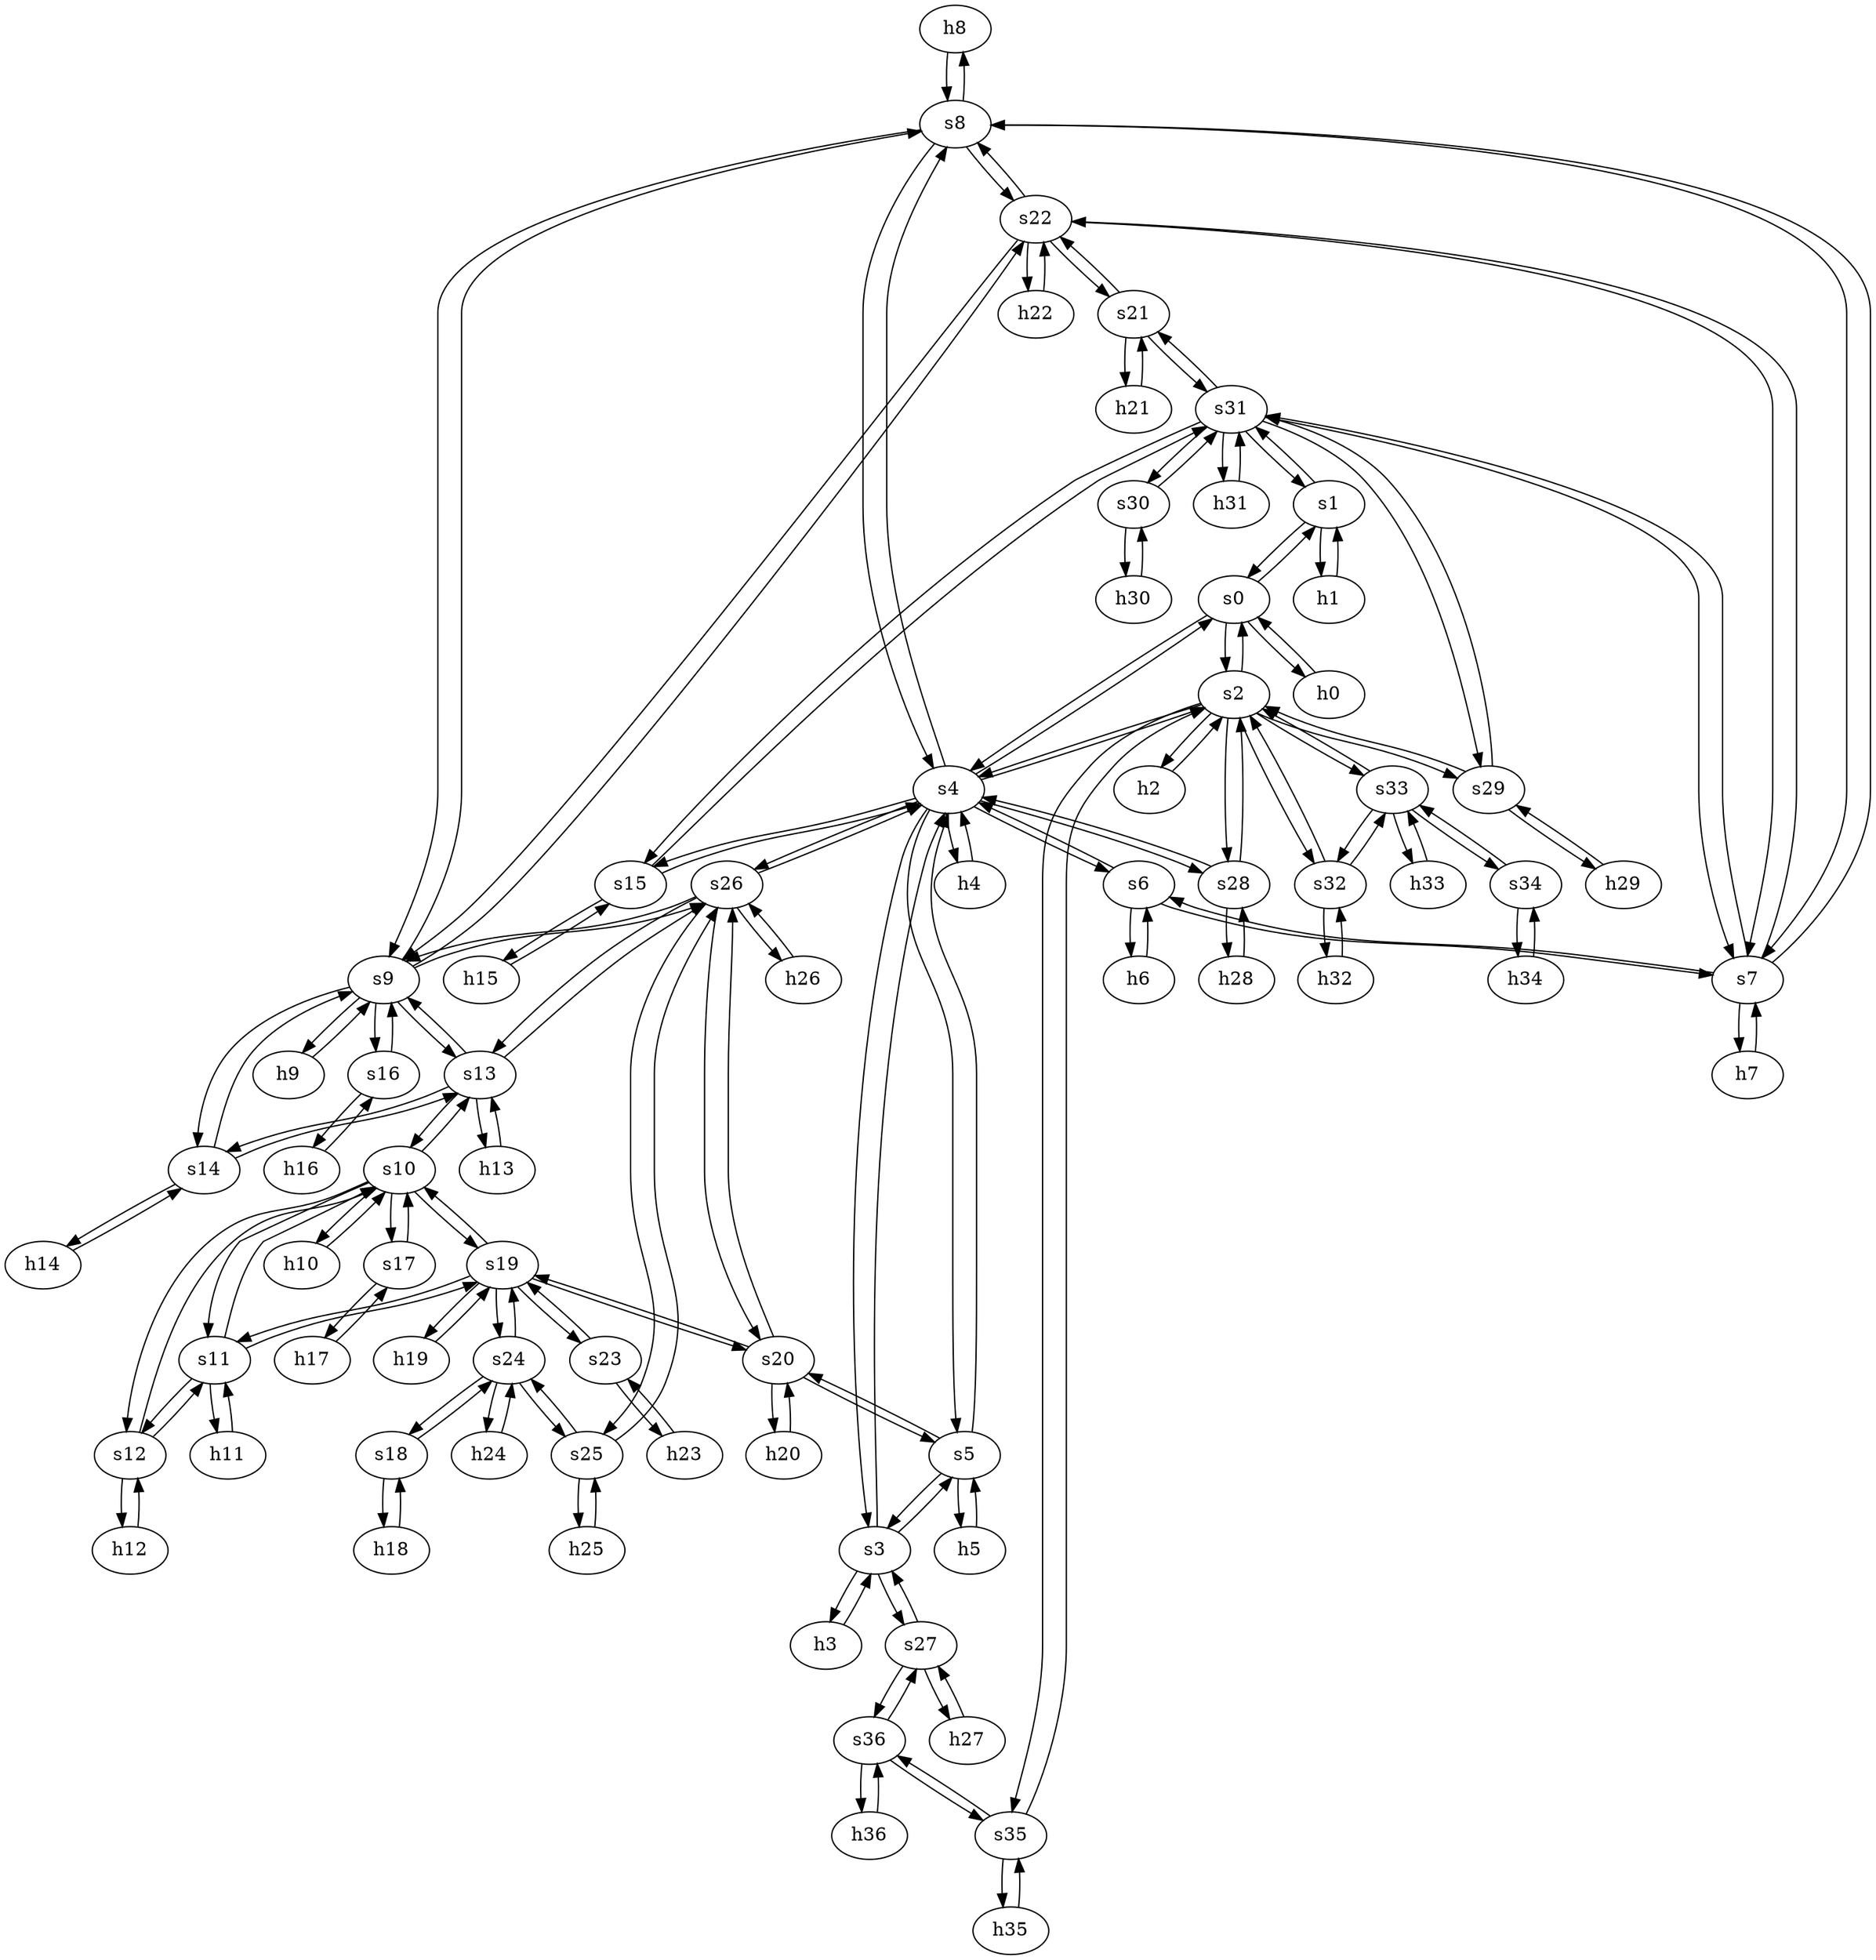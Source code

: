 strict digraph GEANT {
	h8	 [ip="111.0.8.8",
		mac="00:00:00:00:8:8",
		type=host];
	s8	 [id=8,
		type=switch];
	h8 -> s8	 [capacity="1Gbps",
		cost=1,
		dst_port=1,
		src_port=1];
	h9	 [ip="111.0.9.9",
		mac="00:00:00:00:9:9",
		type=host];
	s9	 [id=9,
		type=switch];
	h9 -> s9	 [capacity="1Gbps",
		cost=1,
		dst_port=1,
		src_port=1];
	h26	 [ip="111.0.26.26",
		mac="00:00:00:00:26:26",
		type=host];
	s26	 [id=26,
		type=switch];
	h26 -> s26	 [capacity="1Gbps",
		cost=1,
		dst_port=1,
		src_port=1];
	h2	 [ip="111.0.2.2",
		mac="00:00:00:00:2:2",
		type=host];
	s2	 [id=2,
		type=switch];
	h2 -> s2	 [capacity="1Gbps",
		cost=1,
		dst_port=1,
		src_port=1];
	h3	 [ip="111.0.3.3",
		mac="00:00:00:00:3:3",
		type=host];
	s3	 [id=3,
		type=switch];
	h3 -> s3	 [capacity="1Gbps",
		cost=1,
		dst_port=1,
		src_port=1];
	h0	 [ip="111.0.0.0",
		mac="00:00:00:00:0:0",
		type=host];
	s0	 [id=0,
		type=switch];
	h0 -> s0	 [capacity="1Gbps",
		cost=1,
		dst_port=1,
		src_port=1];
	h1	 [ip="111.0.1.1",
		mac="00:00:00:00:1:1",
		type=host];
	s1	 [id=1,
		type=switch];
	h1 -> s1	 [capacity="1Gbps",
		cost=1,
		dst_port=1,
		src_port=1];
	h6	 [ip="111.0.6.6",
		mac="00:00:00:00:6:6",
		type=host];
	s6	 [id=6,
		type=switch];
	h6 -> s6	 [capacity="1Gbps",
		cost=1,
		dst_port=1,
		src_port=1];
	h7	 [ip="111.0.7.7",
		mac="00:00:00:00:7:7",
		type=host];
	s7	 [id=7,
		type=switch];
	h7 -> s7	 [capacity="1Gbps",
		cost=1,
		dst_port=1,
		src_port=1];
	h4	 [ip="111.0.4.4",
		mac="00:00:00:00:4:4",
		type=host];
	s4	 [id=4,
		type=switch];
	h4 -> s4	 [capacity="1Gbps",
		cost=1,
		dst_port=1,
		src_port=1];
	h5	 [ip="111.0.5.5",
		mac="00:00:00:00:5:5",
		type=host];
	s5	 [id=5,
		type=switch];
	h5 -> s5	 [capacity="1Gbps",
		cost=1,
		dst_port=1,
		src_port=1];
	h23	 [ip="111.0.23.23",
		mac="00:00:00:00:23:23",
		type=host];
	s23	 [id=23,
		type=switch];
	h23 -> s23	 [capacity="1Gbps",
		cost=1,
		dst_port=1,
		src_port=1];
	h22	 [ip="111.0.22.22",
		mac="00:00:00:00:22:22",
		type=host];
	s22	 [id=22,
		type=switch];
	h22 -> s22	 [capacity="1Gbps",
		cost=1,
		dst_port=1,
		src_port=1];
	h21	 [ip="111.0.21.21",
		mac="00:00:00:00:21:21",
		type=host];
	s21	 [id=21,
		type=switch];
	h21 -> s21	 [capacity="1Gbps",
		cost=1,
		dst_port=1,
		src_port=1];
	s16	 [id=16,
		type=switch];
	s9 -> s16	 [capacity="1Gbps",
		cost=1,
		dst_port=2,
		src_port=5];
	s9 -> s8	 [capacity="1Gbps",
		cost=1,
		dst_port=4,
		src_port=2];
	s9 -> h9	 [capacity="1Gbps",
		cost=1,
		dst_port=1,
		src_port=1];
	s14	 [id=14,
		type=switch];
	s9 -> s14	 [capacity="1Gbps",
		cost=1,
		dst_port=2,
		src_port=4];
	s9 -> s22	 [capacity="1Gbps",
		cost=1,
		dst_port=4,
		src_port=6];
	s9 -> s26	 [capacity="1Gbps",
		cost=1,
		dst_port=3,
		src_port=7];
	s13	 [id=13,
		type=switch];
	s9 -> s13	 [capacity="1Gbps",
		cost=1,
		dst_port=2,
		src_port=3];
	s8 -> s4	 [capacity="1Gbps",
		cost=1,
		dst_port=7,
		src_port=2];
	s8 -> s7	 [capacity="1Gbps",
		cost=1,
		dst_port=3,
		src_port=3];
	s8 -> h8	 [capacity="1Gbps",
		cost=1,
		dst_port=1,
		src_port=1];
	s8 -> s9	 [capacity="1Gbps",
		cost=1,
		dst_port=2,
		src_port=4];
	s8 -> s22	 [capacity="1Gbps",
		cost=1,
		dst_port=3,
		src_port=5];
	h29	 [ip="111.0.29.29",
		mac="00:00:00:00:29:29",
		type=host];
	s29	 [id=29,
		type=switch];
	h29 -> s29	 [capacity="1Gbps",
		cost=1,
		dst_port=1,
		src_port=1];
	h28	 [ip="111.0.28.28",
		mac="00:00:00:00:28:28",
		type=host];
	s28	 [id=28,
		type=switch];
	h28 -> s28	 [capacity="1Gbps",
		cost=1,
		dst_port=1,
		src_port=1];
	s3 -> s5	 [capacity="1Gbps",
		cost=1,
		dst_port=2,
		src_port=4];
	s3 -> s4	 [capacity="1Gbps",
		cost=1,
		dst_port=4,
		src_port=3];
	s3 -> h3	 [capacity="1Gbps",
		cost=1,
		dst_port=1,
		src_port=1];
	s27	 [id=27,
		type=switch];
	s3 -> s27	 [capacity="1Gbps",
		cost=1,
		dst_port=2,
		src_port=2];
	s2 -> s4	 [capacity="1Gbps",
		cost=1,
		dst_port=3,
		src_port=5];
	s2 -> s0	 [capacity="1Gbps",
		cost=1,
		dst_port=3,
		src_port=2];
	s35	 [id=35,
		type=switch];
	s2 -> s35	 [capacity="1Gbps",
		cost=1,
		dst_port=2,
		src_port=4];
	s32	 [id=32,
		type=switch];
	s2 -> s32	 [capacity="1Gbps",
		cost=1,
		dst_port=2,
		src_port=6];
	s2 -> s28	 [capacity="1Gbps",
		cost=1,
		dst_port=2,
		src_port=7];
	s2 -> h2	 [capacity="1Gbps",
		cost=1,
		dst_port=1,
		src_port=1];
	s2 -> s29	 [capacity="1Gbps",
		cost=1,
		dst_port=2,
		src_port=8];
	s33	 [id=33,
		type=switch];
	s2 -> s33	 [capacity="1Gbps",
		cost=1,
		dst_port=2,
		src_port=3];
	s1 -> s0	 [capacity="1Gbps",
		cost=1,
		dst_port=2,
		src_port=2];
	s31	 [id=31,
		type=switch];
	s1 -> s31	 [capacity="1Gbps",
		cost=1,
		dst_port=2,
		src_port=3];
	s1 -> h1	 [capacity="1Gbps",
		cost=1,
		dst_port=1,
		src_port=1];
	s0 -> s4	 [capacity="1Gbps",
		cost=1,
		dst_port=2,
		src_port=4];
	s0 -> h0	 [capacity="1Gbps",
		cost=1,
		dst_port=1,
		src_port=1];
	s0 -> s2	 [capacity="1Gbps",
		cost=1,
		dst_port=2,
		src_port=3];
	s0 -> s1	 [capacity="1Gbps",
		cost=1,
		dst_port=2,
		src_port=2];
	s7 -> h7	 [capacity="1Gbps",
		cost=1,
		dst_port=1,
		src_port=1];
	s7 -> s31	 [capacity="1Gbps",
		cost=1,
		dst_port=3,
		src_port=5];
	s7 -> s8	 [capacity="1Gbps",
		cost=1,
		dst_port=3,
		src_port=3];
	s7 -> s6	 [capacity="1Gbps",
		cost=1,
		dst_port=3,
		src_port=2];
	s7 -> s22	 [capacity="1Gbps",
		cost=1,
		dst_port=2,
		src_port=4];
	s6 -> s4	 [capacity="1Gbps",
		cost=1,
		dst_port=6,
		src_port=2];
	s6 -> s7	 [capacity="1Gbps",
		cost=1,
		dst_port=2,
		src_port=3];
	s6 -> h6	 [capacity="1Gbps",
		cost=1,
		dst_port=1,
		src_port=1];
	s5 -> s4	 [capacity="1Gbps",
		cost=1,
		dst_port=5,
		src_port=3];
	s20	 [id=20,
		type=switch];
	s5 -> s20	 [capacity="1Gbps",
		cost=1,
		dst_port=2,
		src_port=4];
	s5 -> s3	 [capacity="1Gbps",
		cost=1,
		dst_port=4,
		src_port=2];
	s5 -> h5	 [capacity="1Gbps",
		cost=1,
		dst_port=1,
		src_port=1];
	s4 -> s5	 [capacity="1Gbps",
		cost=1,
		dst_port=3,
		src_port=5];
	s4 -> h4	 [capacity="1Gbps",
		cost=1,
		dst_port=1,
		src_port=1];
	s4 -> s0	 [capacity="1Gbps",
		cost=1,
		dst_port=4,
		src_port=2];
	s4 -> s8	 [capacity="1Gbps",
		cost=1,
		dst_port=2,
		src_port=7];
	s4 -> s28	 [capacity="1Gbps",
		cost=1,
		dst_port=3,
		src_port=10];
	s4 -> s6	 [capacity="1Gbps",
		cost=1,
		dst_port=2,
		src_port=6];
	s4 -> s3	 [capacity="1Gbps",
		cost=1,
		dst_port=3,
		src_port=4];
	s4 -> s2	 [capacity="1Gbps",
		cost=1,
		dst_port=5,
		src_port=3];
	s15	 [id=15,
		type=switch];
	s4 -> s15	 [capacity="1Gbps",
		cost=1,
		dst_port=2,
		src_port=8];
	s4 -> s26	 [capacity="1Gbps",
		cost=1,
		dst_port=2,
		src_port=9];
	s35 -> s2	 [capacity="1Gbps",
		cost=1,
		dst_port=4,
		src_port=2];
	h35	 [ip="111.0.35.35",
		mac="00:00:00:00:35:35",
		type=host];
	s35 -> h35	 [capacity="1Gbps",
		cost=1,
		dst_port=1,
		src_port=1];
	s36	 [id=36,
		type=switch];
	s35 -> s36	 [capacity="1Gbps",
		cost=1,
		dst_port=3,
		src_port=3];
	h20	 [ip="111.0.20.20",
		mac="00:00:00:00:20:20",
		type=host];
	h20 -> s20	 [capacity="1Gbps",
		cost=1,
		dst_port=1,
		src_port=1];
	s34	 [id=34,
		type=switch];
	s34 -> s33	 [capacity="1Gbps",
		cost=1,
		dst_port=5,
		src_port=3];
	h34	 [ip="111.0.34.34",
		mac="00:00:00:00:34:34",
		type=host];
	s34 -> h34	 [capacity="1Gbps",
		cost=1,
		dst_port=1,
		src_port=1];
	h31	 [ip="111.0.31.31",
		mac="00:00:00:00:31:31",
		type=host];
	h31 -> s31	 [capacity="1Gbps",
		cost=1,
		dst_port=1,
		src_port=1];
	s31 -> h31	 [capacity="1Gbps",
		cost=1,
		dst_port=1,
		src_port=1];
	s31 -> s7	 [capacity="1Gbps",
		cost=1,
		dst_port=5,
		src_port=3];
	s31 -> s29	 [capacity="1Gbps",
		cost=1,
		dst_port=3,
		src_port=6];
	s31 -> s15	 [capacity="1Gbps",
		cost=1,
		dst_port=3,
		src_port=4];
	s30	 [id=30,
		type=switch];
	s31 -> s30	 [capacity="1Gbps",
		cost=1,
		dst_port=3,
		src_port=8];
	s31 -> s1	 [capacity="1Gbps",
		cost=1,
		dst_port=3,
		src_port=2];
	s31 -> s21	 [capacity="1Gbps",
		cost=1,
		dst_port=3,
		src_port=5];
	s19	 [id=19,
		type=switch];
	s19 -> s20	 [capacity="1Gbps",
		cost=1,
		dst_port=3,
		src_port=5];
	s10	 [id=10,
		type=switch];
	s19 -> s10	 [capacity="1Gbps",
		cost=1,
		dst_port=2,
		src_port=2];
	s11	 [id=11,
		type=switch];
	s19 -> s11	 [capacity="1Gbps",
		cost=1,
		dst_port=3,
		src_port=3];
	s19 -> s23	 [capacity="1Gbps",
		cost=1,
		dst_port=2,
		src_port=6];
	h19	 [ip="111.0.19.19",
		mac="00:00:00:00:19:19",
		type=host];
	s19 -> h19	 [capacity="1Gbps",
		cost=1,
		dst_port=1,
		src_port=1];
	s24	 [id=24,
		type=switch];
	s19 -> s24	 [capacity="1Gbps",
		cost=1,
		dst_port=3,
		src_port=4];
	s18	 [id=18,
		type=switch];
	h18	 [ip="111.0.18.18",
		mac="00:00:00:00:18:18",
		type=host];
	s18 -> h18	 [capacity="1Gbps",
		cost=1,
		dst_port=1,
		src_port=1];
	s18 -> s24	 [capacity="1Gbps",
		cost=1,
		dst_port=2,
		src_port=2];
	s13 -> s10	 [capacity="1Gbps",
		cost=1,
		dst_port=6,
		src_port=3];
	s13 -> s9	 [capacity="1Gbps",
		cost=1,
		dst_port=3,
		src_port=2];
	s13 -> s14	 [capacity="1Gbps",
		cost=1,
		dst_port=3,
		src_port=5];
	h13	 [ip="111.0.13.13",
		mac="00:00:00:00:13:13",
		type=host];
	s13 -> h13	 [capacity="1Gbps",
		cost=1,
		dst_port=1,
		src_port=1];
	s13 -> s26	 [capacity="1Gbps",
		cost=1,
		dst_port=4,
		src_port=4];
	s12	 [id=12,
		type=switch];
	s12 -> s10	 [capacity="1Gbps",
		cost=1,
		dst_port=5,
		src_port=2];
	s12 -> s11	 [capacity="1Gbps",
		cost=1,
		dst_port=4,
		src_port=3];
	h12	 [ip="111.0.12.12",
		mac="00:00:00:00:12:12",
		type=host];
	s12 -> h12	 [capacity="1Gbps",
		cost=1,
		dst_port=1,
		src_port=1];
	s11 -> s10	 [capacity="1Gbps",
		cost=1,
		dst_port=4,
		src_port=2];
	s11 -> s12	 [capacity="1Gbps",
		cost=1,
		dst_port=3,
		src_port=4];
	s11 -> s19	 [capacity="1Gbps",
		cost=1,
		dst_port=3,
		src_port=3];
	h11	 [ip="111.0.11.11",
		mac="00:00:00:00:11:11",
		type=host];
	s11 -> h11	 [capacity="1Gbps",
		cost=1,
		dst_port=1,
		src_port=1];
	s10 -> s11	 [capacity="1Gbps",
		cost=1,
		dst_port=2,
		src_port=4];
	s10 -> s12	 [capacity="1Gbps",
		cost=1,
		dst_port=2,
		src_port=5];
	s10 -> s19	 [capacity="1Gbps",
		cost=1,
		dst_port=2,
		src_port=2];
	h10	 [ip="111.0.10.10",
		mac="00:00:00:00:10:10",
		type=host];
	s10 -> h10	 [capacity="1Gbps",
		cost=1,
		dst_port=1,
		src_port=1];
	s10 -> s13	 [capacity="1Gbps",
		cost=1,
		dst_port=3,
		src_port=6];
	s17	 [id=17,
		type=switch];
	s10 -> s17	 [capacity="1Gbps",
		cost=1,
		dst_port=2,
		src_port=3];
	s17 -> s10	 [capacity="1Gbps",
		cost=1,
		dst_port=3,
		src_port=2];
	h17	 [ip="111.0.17.17",
		mac="00:00:00:00:17:17",
		type=host];
	s17 -> h17	 [capacity="1Gbps",
		cost=1,
		dst_port=1,
		src_port=1];
	s16 -> s9	 [capacity="1Gbps",
		cost=1,
		dst_port=5,
		src_port=2];
	h16	 [ip="111.0.16.16",
		mac="00:00:00:00:16:16",
		type=host];
	s16 -> h16	 [capacity="1Gbps",
		cost=1,
		dst_port=1,
		src_port=1];
	s15 -> s4	 [capacity="1Gbps",
		cost=1,
		dst_port=8,
		src_port=2];
	s15 -> s31	 [capacity="1Gbps",
		cost=1,
		dst_port=4,
		src_port=3];
	h15	 [ip="111.0.15.15",
		mac="00:00:00:00:15:15",
		type=host];
	s15 -> h15	 [capacity="1Gbps",
		cost=1,
		dst_port=1,
		src_port=1];
	s14 -> s9	 [capacity="1Gbps",
		cost=1,
		dst_port=4,
		src_port=2];
	s14 -> s13	 [capacity="1Gbps",
		cost=1,
		dst_port=5,
		src_port=3];
	h14	 [ip="111.0.14.14",
		mac="00:00:00:00:14:14",
		type=host];
	s14 -> h14	 [capacity="1Gbps",
		cost=1,
		dst_port=1,
		src_port=1];
	h32	 [ip="111.0.32.32",
		mac="00:00:00:00:32:32",
		type=host];
	h32 -> s32	 [capacity="1Gbps",
		cost=1,
		dst_port=1,
		src_port=1];
	h33	 [ip="111.0.33.33",
		mac="00:00:00:00:33:33",
		type=host];
	h33 -> s33	 [capacity="1Gbps",
		cost=1,
		dst_port=1,
		src_port=1];
	h30	 [ip="111.0.30.30",
		mac="00:00:00:00:30:30",
		type=host];
	h30 -> s30	 [capacity="1Gbps",
		cost=1,
		dst_port=1,
		src_port=1];
	h25	 [ip="111.0.25.25",
		mac="00:00:00:00:25:25",
		type=host];
	s25	 [id=25,
		type=switch];
	h25 -> s25	 [capacity="1Gbps",
		cost=1,
		dst_port=1,
		src_port=1];
	h36	 [ip="111.0.36.36",
		mac="00:00:00:00:36:36",
		type=host];
	h36 -> s36	 [capacity="1Gbps",
		cost=1,
		dst_port=1,
		src_port=1];
	s33 -> s34	 [capacity="1Gbps",
		cost=1,
		dst_port=3,
		src_port=5];
	s33 -> s32	 [capacity="1Gbps",
		cost=1,
		dst_port=3,
		src_port=3];
	s33 -> h33	 [capacity="1Gbps",
		cost=1,
		dst_port=1,
		src_port=1];
	s33 -> s2	 [capacity="1Gbps",
		cost=1,
		dst_port=3,
		src_port=2];
	h34 -> s34	 [capacity="1Gbps",
		cost=1,
		dst_port=1,
		src_port=1];
	h35 -> s35	 [capacity="1Gbps",
		cost=1,
		dst_port=1,
		src_port=1];
	s32 -> s33	 [capacity="1Gbps",
		cost=1,
		dst_port=3,
		src_port=3];
	s32 -> h32	 [capacity="1Gbps",
		cost=1,
		dst_port=1,
		src_port=1];
	s32 -> s2	 [capacity="1Gbps",
		cost=1,
		dst_port=6,
		src_port=2];
	h18 -> s18	 [capacity="1Gbps",
		cost=1,
		dst_port=1,
		src_port=1];
	h19 -> s19	 [capacity="1Gbps",
		cost=1,
		dst_port=1,
		src_port=1];
	s30 -> s31	 [capacity="1Gbps",
		cost=1,
		dst_port=8,
		src_port=3];
	s30 -> h30	 [capacity="1Gbps",
		cost=1,
		dst_port=1,
		src_port=1];
	s25 -> h25	 [capacity="1Gbps",
		cost=1,
		dst_port=1,
		src_port=1];
	s25 -> s26	 [capacity="1Gbps",
		cost=1,
		dst_port=6,
		src_port=3];
	s25 -> s24	 [capacity="1Gbps",
		cost=1,
		dst_port=4,
		src_port=2];
	h10 -> s10	 [capacity="1Gbps",
		cost=1,
		dst_port=1,
		src_port=1];
	h11 -> s11	 [capacity="1Gbps",
		cost=1,
		dst_port=1,
		src_port=1];
	h12 -> s12	 [capacity="1Gbps",
		cost=1,
		dst_port=1,
		src_port=1];
	h13 -> s13	 [capacity="1Gbps",
		cost=1,
		dst_port=1,
		src_port=1];
	h14 -> s14	 [capacity="1Gbps",
		cost=1,
		dst_port=1,
		src_port=1];
	h15 -> s15	 [capacity="1Gbps",
		cost=1,
		dst_port=1,
		src_port=1];
	h16 -> s16	 [capacity="1Gbps",
		cost=1,
		dst_port=1,
		src_port=1];
	h17 -> s17	 [capacity="1Gbps",
		cost=1,
		dst_port=1,
		src_port=1];
	s22 -> s7	 [capacity="1Gbps",
		cost=1,
		dst_port=4,
		src_port=2];
	s22 -> s9	 [capacity="1Gbps",
		cost=1,
		dst_port=6,
		src_port=4];
	s22 -> s8	 [capacity="1Gbps",
		cost=1,
		dst_port=5,
		src_port=3];
	s22 -> h22	 [capacity="1Gbps",
		cost=1,
		dst_port=1,
		src_port=1];
	s22 -> s21	 [capacity="1Gbps",
		cost=1,
		dst_port=2,
		src_port=5];
	s23 -> h23	 [capacity="1Gbps",
		cost=1,
		dst_port=1,
		src_port=1];
	s23 -> s19	 [capacity="1Gbps",
		cost=1,
		dst_port=6,
		src_port=2];
	s20 -> s5	 [capacity="1Gbps",
		cost=1,
		dst_port=4,
		src_port=2];
	s20 -> h20	 [capacity="1Gbps",
		cost=1,
		dst_port=1,
		src_port=1];
	s20 -> s19	 [capacity="1Gbps",
		cost=1,
		dst_port=5,
		src_port=3];
	s20 -> s26	 [capacity="1Gbps",
		cost=1,
		dst_port=5,
		src_port=4];
	s21 -> s31	 [capacity="1Gbps",
		cost=1,
		dst_port=5,
		src_port=3];
	s21 -> s22	 [capacity="1Gbps",
		cost=1,
		dst_port=5,
		src_port=2];
	s21 -> h21	 [capacity="1Gbps",
		cost=1,
		dst_port=1,
		src_port=1];
	s26 -> s4	 [capacity="1Gbps",
		cost=1,
		dst_port=9,
		src_port=2];
	s26 -> s20	 [capacity="1Gbps",
		cost=1,
		dst_port=4,
		src_port=5];
	s26 -> s9	 [capacity="1Gbps",
		cost=1,
		dst_port=7,
		src_port=3];
	s26 -> s25	 [capacity="1Gbps",
		cost=1,
		dst_port=3,
		src_port=6];
	s26 -> s13	 [capacity="1Gbps",
		cost=1,
		dst_port=4,
		src_port=4];
	s26 -> h26	 [capacity="1Gbps",
		cost=1,
		dst_port=1,
		src_port=1];
	s27 -> s3	 [capacity="1Gbps",
		cost=1,
		dst_port=2,
		src_port=2];
	s27 -> s36	 [capacity="1Gbps",
		cost=1,
		dst_port=2,
		src_port=3];
	h27	 [ip="111.0.27.27",
		mac="00:00:00:00:27:27",
		type=host];
	s27 -> h27	 [capacity="1Gbps",
		cost=1,
		dst_port=1,
		src_port=1];
	h24	 [ip="111.0.24.24",
		mac="00:00:00:00:24:24",
		type=host];
	s24 -> h24	 [capacity="1Gbps",
		cost=1,
		dst_port=1,
		src_port=1];
	s24 -> s18	 [capacity="1Gbps",
		cost=1,
		dst_port=2,
		src_port=2];
	s24 -> s19	 [capacity="1Gbps",
		cost=1,
		dst_port=4,
		src_port=3];
	s24 -> s25	 [capacity="1Gbps",
		cost=1,
		dst_port=2,
		src_port=4];
	h24 -> s24	 [capacity="1Gbps",
		cost=1,
		dst_port=1,
		src_port=1];
	s28 -> s4	 [capacity="1Gbps",
		cost=1,
		dst_port=10,
		src_port=3];
	s28 -> h28	 [capacity="1Gbps",
		cost=1,
		dst_port=1,
		src_port=1];
	s28 -> s2	 [capacity="1Gbps",
		cost=1,
		dst_port=7,
		src_port=2];
	s29 -> s31	 [capacity="1Gbps",
		cost=1,
		dst_port=6,
		src_port=3];
	s29 -> h29	 [capacity="1Gbps",
		cost=1,
		dst_port=1,
		src_port=1];
	s29 -> s2	 [capacity="1Gbps",
		cost=1,
		dst_port=8,
		src_port=2];
	h27 -> s27	 [capacity="1Gbps",
		cost=1,
		dst_port=1,
		src_port=1];
	s36 -> s35	 [capacity="1Gbps",
		cost=1,
		dst_port=3,
		src_port=3];
	s36 -> h36	 [capacity="1Gbps",
		cost=1,
		dst_port=1,
		src_port=1];
	s36 -> s27	 [capacity="1Gbps",
		cost=1,
		dst_port=3,
		src_port=2];
}
